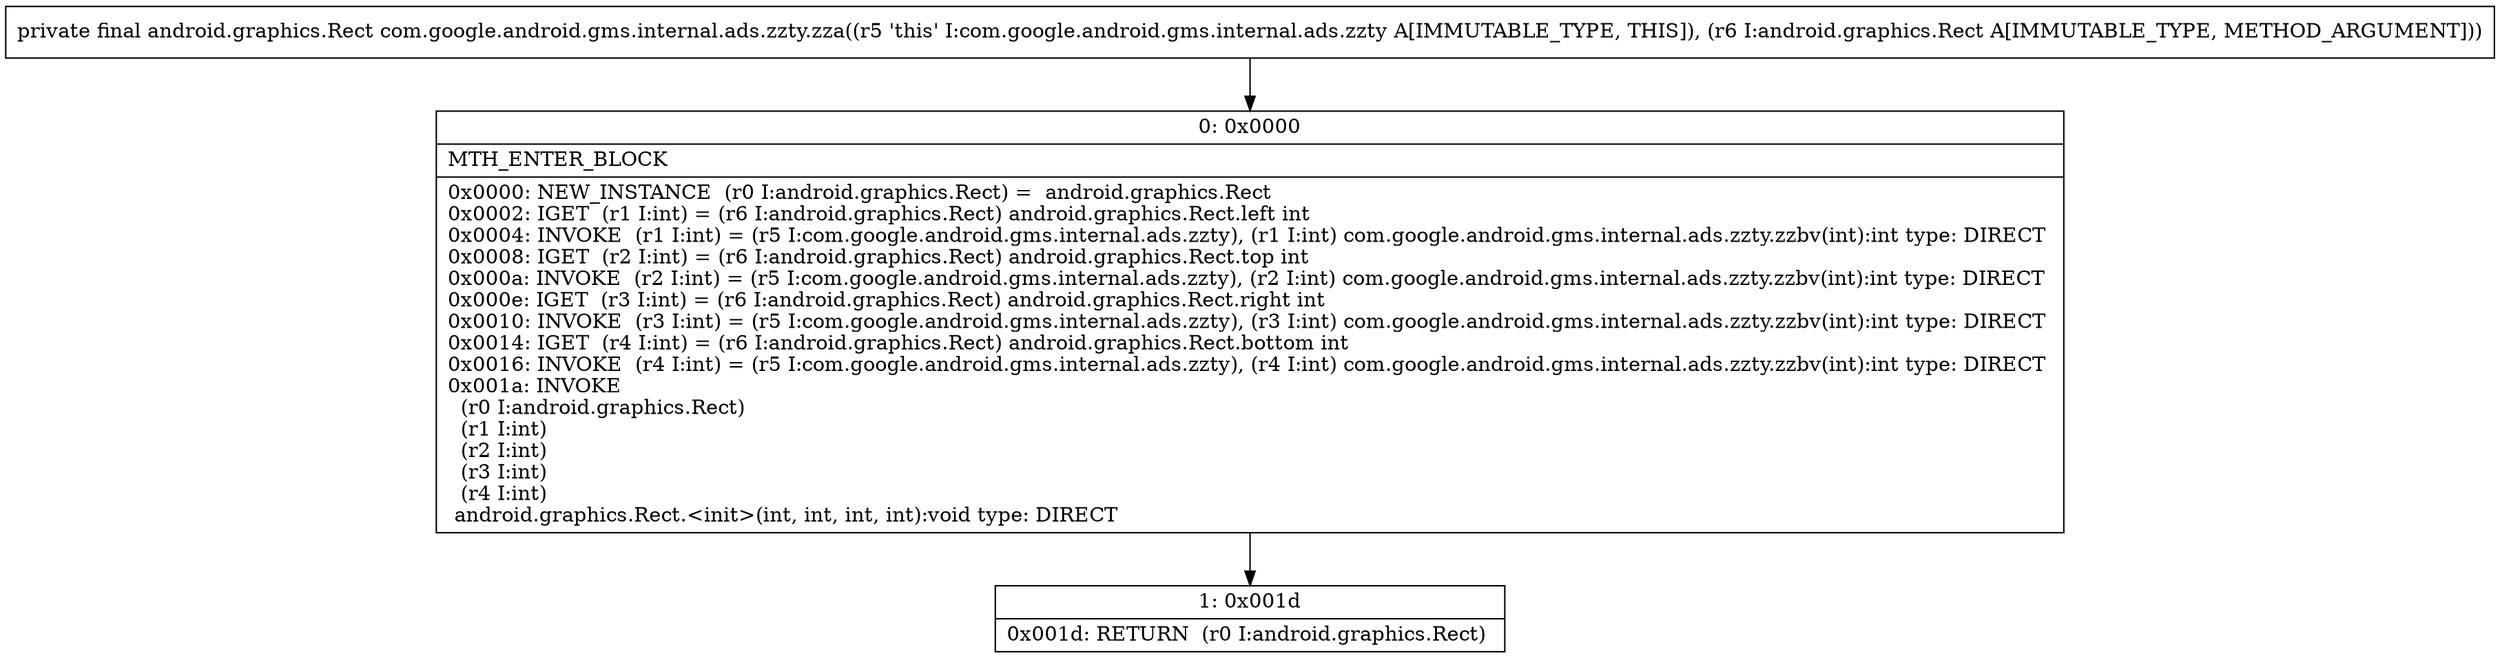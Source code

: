 digraph "CFG forcom.google.android.gms.internal.ads.zzty.zza(Landroid\/graphics\/Rect;)Landroid\/graphics\/Rect;" {
Node_0 [shape=record,label="{0\:\ 0x0000|MTH_ENTER_BLOCK\l|0x0000: NEW_INSTANCE  (r0 I:android.graphics.Rect) =  android.graphics.Rect \l0x0002: IGET  (r1 I:int) = (r6 I:android.graphics.Rect) android.graphics.Rect.left int \l0x0004: INVOKE  (r1 I:int) = (r5 I:com.google.android.gms.internal.ads.zzty), (r1 I:int) com.google.android.gms.internal.ads.zzty.zzbv(int):int type: DIRECT \l0x0008: IGET  (r2 I:int) = (r6 I:android.graphics.Rect) android.graphics.Rect.top int \l0x000a: INVOKE  (r2 I:int) = (r5 I:com.google.android.gms.internal.ads.zzty), (r2 I:int) com.google.android.gms.internal.ads.zzty.zzbv(int):int type: DIRECT \l0x000e: IGET  (r3 I:int) = (r6 I:android.graphics.Rect) android.graphics.Rect.right int \l0x0010: INVOKE  (r3 I:int) = (r5 I:com.google.android.gms.internal.ads.zzty), (r3 I:int) com.google.android.gms.internal.ads.zzty.zzbv(int):int type: DIRECT \l0x0014: IGET  (r4 I:int) = (r6 I:android.graphics.Rect) android.graphics.Rect.bottom int \l0x0016: INVOKE  (r4 I:int) = (r5 I:com.google.android.gms.internal.ads.zzty), (r4 I:int) com.google.android.gms.internal.ads.zzty.zzbv(int):int type: DIRECT \l0x001a: INVOKE  \l  (r0 I:android.graphics.Rect)\l  (r1 I:int)\l  (r2 I:int)\l  (r3 I:int)\l  (r4 I:int)\l android.graphics.Rect.\<init\>(int, int, int, int):void type: DIRECT \l}"];
Node_1 [shape=record,label="{1\:\ 0x001d|0x001d: RETURN  (r0 I:android.graphics.Rect) \l}"];
MethodNode[shape=record,label="{private final android.graphics.Rect com.google.android.gms.internal.ads.zzty.zza((r5 'this' I:com.google.android.gms.internal.ads.zzty A[IMMUTABLE_TYPE, THIS]), (r6 I:android.graphics.Rect A[IMMUTABLE_TYPE, METHOD_ARGUMENT])) }"];
MethodNode -> Node_0;
Node_0 -> Node_1;
}

